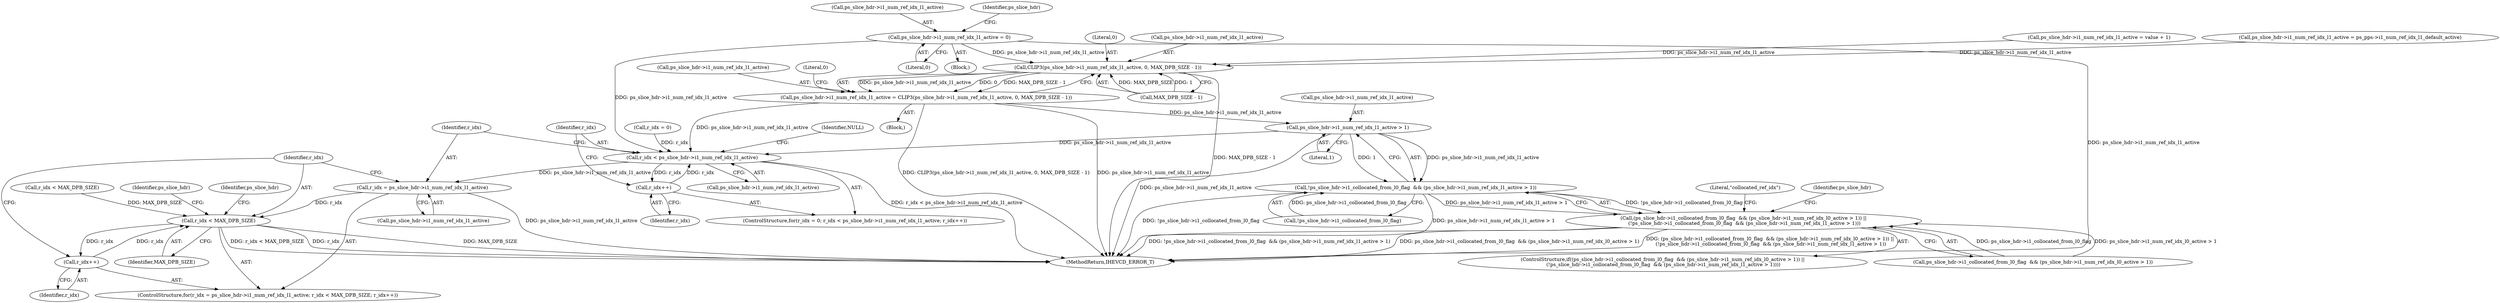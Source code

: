 digraph "0_Android_7c9be319a279654e55a6d757265f88c61a16a4d5@pointer" {
"1001157" [label="(Call,ps_slice_hdr->i1_num_ref_idx_l1_active = 0)"];
"1001268" [label="(Call,CLIP3(ps_slice_hdr->i1_num_ref_idx_l1_active, 0, MAX_DPB_SIZE - 1))"];
"1001264" [label="(Call,ps_slice_hdr->i1_num_ref_idx_l1_active = CLIP3(ps_slice_hdr->i1_num_ref_idx_l1_active, 0, MAX_DPB_SIZE - 1))"];
"1001396" [label="(Call,ps_slice_hdr->i1_num_ref_idx_l1_active > 1)"];
"1001391" [label="(Call,!ps_slice_hdr->i1_collocated_from_l0_flag  && (ps_slice_hdr->i1_num_ref_idx_l1_active > 1))"];
"1001381" [label="(Call,(ps_slice_hdr->i1_collocated_from_l0_flag  && (ps_slice_hdr->i1_num_ref_idx_l0_active > 1)) ||\n (!ps_slice_hdr->i1_collocated_from_l0_flag  && (ps_slice_hdr->i1_num_ref_idx_l1_active > 1)))"];
"1002424" [label="(Call,r_idx < ps_slice_hdr->i1_num_ref_idx_l1_active)"];
"1002429" [label="(Call,r_idx++)"];
"1002466" [label="(Call,r_idx = ps_slice_hdr->i1_num_ref_idx_l1_active)"];
"1002471" [label="(Call,r_idx < MAX_DPB_SIZE)"];
"1002474" [label="(Call,r_idx++)"];
"1002502" [label="(Identifier,ps_slice_hdr)"];
"1002468" [label="(Call,ps_slice_hdr->i1_num_ref_idx_l1_active)"];
"1002481" [label="(Identifier,ps_slice_hdr)"];
"1002434" [label="(Identifier,NULL)"];
"1001273" [label="(Call,MAX_DPB_SIZE - 1)"];
"1001413" [label="(Identifier,ps_slice_hdr)"];
"1002473" [label="(Identifier,MAX_DPB_SIZE)"];
"1002425" [label="(Identifier,r_idx)"];
"1001380" [label="(ControlStructure,if((ps_slice_hdr->i1_collocated_from_l0_flag  && (ps_slice_hdr->i1_num_ref_idx_l0_active > 1)) ||\n (!ps_slice_hdr->i1_collocated_from_l0_flag  && (ps_slice_hdr->i1_num_ref_idx_l1_active > 1))))"];
"1000556" [label="(Block,)"];
"1001272" [label="(Literal,0)"];
"1002424" [label="(Call,r_idx < ps_slice_hdr->i1_num_ref_idx_l1_active)"];
"1002430" [label="(Identifier,r_idx)"];
"1001391" [label="(Call,!ps_slice_hdr->i1_collocated_from_l0_flag  && (ps_slice_hdr->i1_num_ref_idx_l1_active > 1))"];
"1001278" [label="(Literal,0)"];
"1002392" [label="(Call,r_idx < MAX_DPB_SIZE)"];
"1001269" [label="(Call,ps_slice_hdr->i1_num_ref_idx_l1_active)"];
"1002475" [label="(Identifier,r_idx)"];
"1002467" [label="(Identifier,r_idx)"];
"1001222" [label="(Call,ps_slice_hdr->i1_num_ref_idx_l1_active = value + 1)"];
"1001245" [label="(Call,ps_slice_hdr->i1_num_ref_idx_l1_active = ps_pps->i1_num_ref_idx_l1_default_active)"];
"1001403" [label="(Literal,\"collocated_ref_idx\")"];
"1001396" [label="(Call,ps_slice_hdr->i1_num_ref_idx_l1_active > 1)"];
"1001400" [label="(Literal,1)"];
"1002466" [label="(Call,r_idx = ps_slice_hdr->i1_num_ref_idx_l1_active)"];
"1001397" [label="(Call,ps_slice_hdr->i1_num_ref_idx_l1_active)"];
"1001161" [label="(Literal,0)"];
"1002429" [label="(Call,r_idx++)"];
"1002472" [label="(Identifier,r_idx)"];
"1002685" [label="(MethodReturn,IHEVCD_ERROR_T)"];
"1002421" [label="(Call,r_idx = 0)"];
"1002474" [label="(Call,r_idx++)"];
"1001158" [label="(Call,ps_slice_hdr->i1_num_ref_idx_l1_active)"];
"1001264" [label="(Call,ps_slice_hdr->i1_num_ref_idx_l1_active = CLIP3(ps_slice_hdr->i1_num_ref_idx_l1_active, 0, MAX_DPB_SIZE - 1))"];
"1001392" [label="(Call,!ps_slice_hdr->i1_collocated_from_l0_flag)"];
"1002426" [label="(Call,ps_slice_hdr->i1_num_ref_idx_l1_active)"];
"1002471" [label="(Call,r_idx < MAX_DPB_SIZE)"];
"1001265" [label="(Call,ps_slice_hdr->i1_num_ref_idx_l1_active)"];
"1001164" [label="(Identifier,ps_slice_hdr)"];
"1001157" [label="(Call,ps_slice_hdr->i1_num_ref_idx_l1_active = 0)"];
"1001268" [label="(Call,CLIP3(ps_slice_hdr->i1_num_ref_idx_l1_active, 0, MAX_DPB_SIZE - 1))"];
"1001184" [label="(Block,)"];
"1001382" [label="(Call,ps_slice_hdr->i1_collocated_from_l0_flag  && (ps_slice_hdr->i1_num_ref_idx_l0_active > 1))"];
"1002420" [label="(ControlStructure,for(r_idx = 0; r_idx < ps_slice_hdr->i1_num_ref_idx_l1_active; r_idx++))"];
"1002465" [label="(ControlStructure,for(r_idx = ps_slice_hdr->i1_num_ref_idx_l1_active; r_idx < MAX_DPB_SIZE; r_idx++))"];
"1001381" [label="(Call,(ps_slice_hdr->i1_collocated_from_l0_flag  && (ps_slice_hdr->i1_num_ref_idx_l0_active > 1)) ||\n (!ps_slice_hdr->i1_collocated_from_l0_flag  && (ps_slice_hdr->i1_num_ref_idx_l1_active > 1)))"];
"1001157" -> "1000556"  [label="AST: "];
"1001157" -> "1001161"  [label="CFG: "];
"1001158" -> "1001157"  [label="AST: "];
"1001161" -> "1001157"  [label="AST: "];
"1001164" -> "1001157"  [label="CFG: "];
"1001157" -> "1002685"  [label="DDG: ps_slice_hdr->i1_num_ref_idx_l1_active"];
"1001157" -> "1001268"  [label="DDG: ps_slice_hdr->i1_num_ref_idx_l1_active"];
"1001157" -> "1002424"  [label="DDG: ps_slice_hdr->i1_num_ref_idx_l1_active"];
"1001268" -> "1001264"  [label="AST: "];
"1001268" -> "1001273"  [label="CFG: "];
"1001269" -> "1001268"  [label="AST: "];
"1001272" -> "1001268"  [label="AST: "];
"1001273" -> "1001268"  [label="AST: "];
"1001264" -> "1001268"  [label="CFG: "];
"1001268" -> "1002685"  [label="DDG: MAX_DPB_SIZE - 1"];
"1001268" -> "1001264"  [label="DDG: ps_slice_hdr->i1_num_ref_idx_l1_active"];
"1001268" -> "1001264"  [label="DDG: 0"];
"1001268" -> "1001264"  [label="DDG: MAX_DPB_SIZE - 1"];
"1001222" -> "1001268"  [label="DDG: ps_slice_hdr->i1_num_ref_idx_l1_active"];
"1001245" -> "1001268"  [label="DDG: ps_slice_hdr->i1_num_ref_idx_l1_active"];
"1001273" -> "1001268"  [label="DDG: MAX_DPB_SIZE"];
"1001273" -> "1001268"  [label="DDG: 1"];
"1001264" -> "1001184"  [label="AST: "];
"1001265" -> "1001264"  [label="AST: "];
"1001278" -> "1001264"  [label="CFG: "];
"1001264" -> "1002685"  [label="DDG: ps_slice_hdr->i1_num_ref_idx_l1_active"];
"1001264" -> "1002685"  [label="DDG: CLIP3(ps_slice_hdr->i1_num_ref_idx_l1_active, 0, MAX_DPB_SIZE - 1)"];
"1001264" -> "1001396"  [label="DDG: ps_slice_hdr->i1_num_ref_idx_l1_active"];
"1001264" -> "1002424"  [label="DDG: ps_slice_hdr->i1_num_ref_idx_l1_active"];
"1001396" -> "1001391"  [label="AST: "];
"1001396" -> "1001400"  [label="CFG: "];
"1001397" -> "1001396"  [label="AST: "];
"1001400" -> "1001396"  [label="AST: "];
"1001391" -> "1001396"  [label="CFG: "];
"1001396" -> "1002685"  [label="DDG: ps_slice_hdr->i1_num_ref_idx_l1_active"];
"1001396" -> "1001391"  [label="DDG: ps_slice_hdr->i1_num_ref_idx_l1_active"];
"1001396" -> "1001391"  [label="DDG: 1"];
"1001396" -> "1002424"  [label="DDG: ps_slice_hdr->i1_num_ref_idx_l1_active"];
"1001391" -> "1001381"  [label="AST: "];
"1001391" -> "1001392"  [label="CFG: "];
"1001392" -> "1001391"  [label="AST: "];
"1001381" -> "1001391"  [label="CFG: "];
"1001391" -> "1002685"  [label="DDG: !ps_slice_hdr->i1_collocated_from_l0_flag"];
"1001391" -> "1002685"  [label="DDG: ps_slice_hdr->i1_num_ref_idx_l1_active > 1"];
"1001391" -> "1001381"  [label="DDG: !ps_slice_hdr->i1_collocated_from_l0_flag"];
"1001391" -> "1001381"  [label="DDG: ps_slice_hdr->i1_num_ref_idx_l1_active > 1"];
"1001392" -> "1001391"  [label="DDG: ps_slice_hdr->i1_collocated_from_l0_flag"];
"1001381" -> "1001380"  [label="AST: "];
"1001381" -> "1001382"  [label="CFG: "];
"1001382" -> "1001381"  [label="AST: "];
"1001403" -> "1001381"  [label="CFG: "];
"1001413" -> "1001381"  [label="CFG: "];
"1001381" -> "1002685"  [label="DDG: ps_slice_hdr->i1_collocated_from_l0_flag  && (ps_slice_hdr->i1_num_ref_idx_l0_active > 1)"];
"1001381" -> "1002685"  [label="DDG: (ps_slice_hdr->i1_collocated_from_l0_flag  && (ps_slice_hdr->i1_num_ref_idx_l0_active > 1)) ||\n (!ps_slice_hdr->i1_collocated_from_l0_flag  && (ps_slice_hdr->i1_num_ref_idx_l1_active > 1))"];
"1001381" -> "1002685"  [label="DDG: !ps_slice_hdr->i1_collocated_from_l0_flag  && (ps_slice_hdr->i1_num_ref_idx_l1_active > 1)"];
"1001382" -> "1001381"  [label="DDG: ps_slice_hdr->i1_collocated_from_l0_flag"];
"1001382" -> "1001381"  [label="DDG: ps_slice_hdr->i1_num_ref_idx_l0_active > 1"];
"1002424" -> "1002420"  [label="AST: "];
"1002424" -> "1002426"  [label="CFG: "];
"1002425" -> "1002424"  [label="AST: "];
"1002426" -> "1002424"  [label="AST: "];
"1002434" -> "1002424"  [label="CFG: "];
"1002467" -> "1002424"  [label="CFG: "];
"1002424" -> "1002685"  [label="DDG: r_idx < ps_slice_hdr->i1_num_ref_idx_l1_active"];
"1002429" -> "1002424"  [label="DDG: r_idx"];
"1002421" -> "1002424"  [label="DDG: r_idx"];
"1002424" -> "1002429"  [label="DDG: r_idx"];
"1002424" -> "1002466"  [label="DDG: ps_slice_hdr->i1_num_ref_idx_l1_active"];
"1002429" -> "1002420"  [label="AST: "];
"1002429" -> "1002430"  [label="CFG: "];
"1002430" -> "1002429"  [label="AST: "];
"1002425" -> "1002429"  [label="CFG: "];
"1002466" -> "1002465"  [label="AST: "];
"1002466" -> "1002468"  [label="CFG: "];
"1002467" -> "1002466"  [label="AST: "];
"1002468" -> "1002466"  [label="AST: "];
"1002472" -> "1002466"  [label="CFG: "];
"1002466" -> "1002685"  [label="DDG: ps_slice_hdr->i1_num_ref_idx_l1_active"];
"1002466" -> "1002471"  [label="DDG: r_idx"];
"1002471" -> "1002465"  [label="AST: "];
"1002471" -> "1002473"  [label="CFG: "];
"1002472" -> "1002471"  [label="AST: "];
"1002473" -> "1002471"  [label="AST: "];
"1002481" -> "1002471"  [label="CFG: "];
"1002502" -> "1002471"  [label="CFG: "];
"1002471" -> "1002685"  [label="DDG: MAX_DPB_SIZE"];
"1002471" -> "1002685"  [label="DDG: r_idx < MAX_DPB_SIZE"];
"1002471" -> "1002685"  [label="DDG: r_idx"];
"1002474" -> "1002471"  [label="DDG: r_idx"];
"1002392" -> "1002471"  [label="DDG: MAX_DPB_SIZE"];
"1002471" -> "1002474"  [label="DDG: r_idx"];
"1002474" -> "1002465"  [label="AST: "];
"1002474" -> "1002475"  [label="CFG: "];
"1002475" -> "1002474"  [label="AST: "];
"1002472" -> "1002474"  [label="CFG: "];
}
